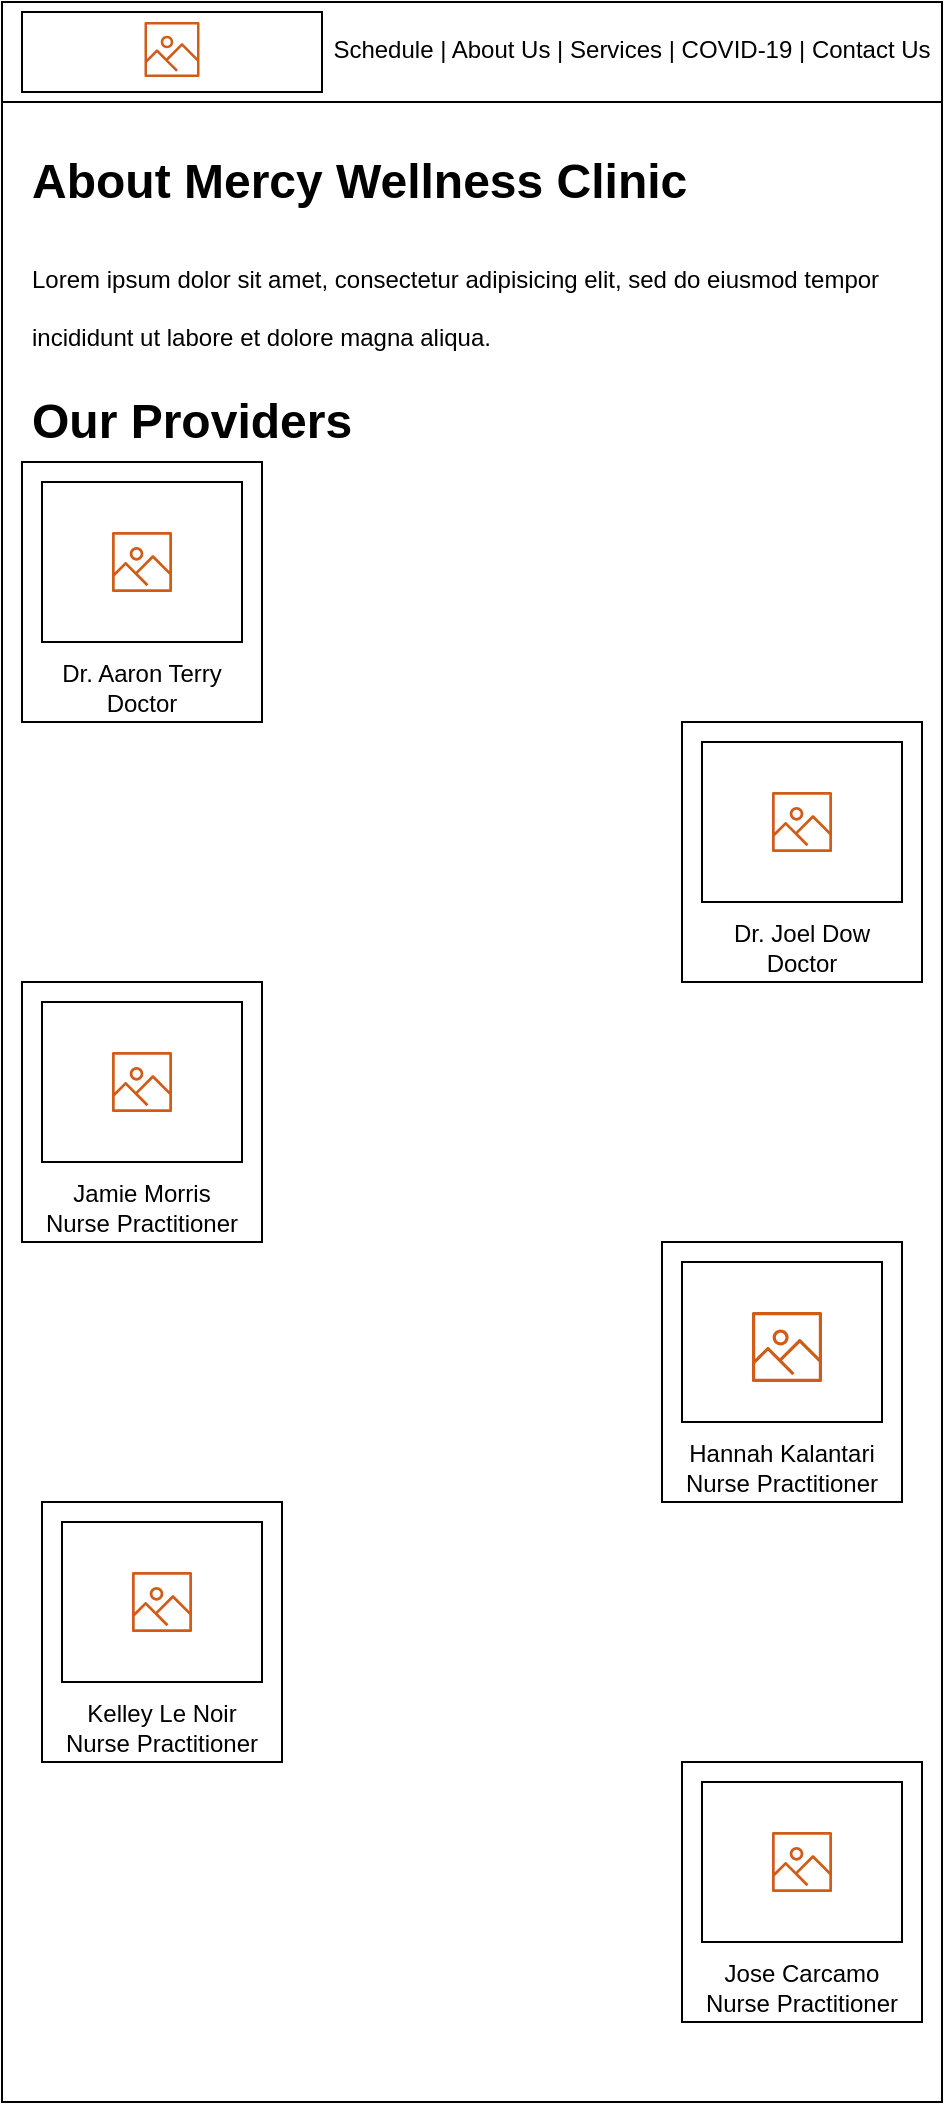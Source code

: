 <mxfile version="14.4.4" type="device" pages="2"><diagram id="yM71tThT_HeupwQOZ_Hy" name="Page-1"><mxGraphModel dx="533" dy="682" grid="1" gridSize="10" guides="1" tooltips="1" connect="1" arrows="1" fold="1" page="1" pageScale="1" pageWidth="850" pageHeight="1100" math="0" shadow="0"><root><mxCell id="0"/><mxCell id="1" parent="0"/><mxCell id="EXhf3YGbJ_u0CCIYD40b-1" value="" style="rounded=0;whiteSpace=wrap;html=1;" vertex="1" parent="1"><mxGeometry x="40" y="40" width="470" height="1050" as="geometry"/></mxCell><mxCell id="EXhf3YGbJ_u0CCIYD40b-2" value="" style="rounded=0;whiteSpace=wrap;html=1;" vertex="1" parent="1"><mxGeometry x="40" y="40" width="470" height="50" as="geometry"/></mxCell><mxCell id="EXhf3YGbJ_u0CCIYD40b-3" value="" style="rounded=0;whiteSpace=wrap;html=1;" vertex="1" parent="1"><mxGeometry x="50" y="45" width="150" height="40" as="geometry"/></mxCell><mxCell id="EXhf3YGbJ_u0CCIYD40b-5" value="" style="outlineConnect=0;fontColor=#232F3E;gradientColor=none;fillColor=#D05C17;strokeColor=none;dashed=0;verticalLabelPosition=bottom;verticalAlign=top;align=center;html=1;fontSize=12;fontStyle=0;aspect=fixed;pointerEvents=1;shape=mxgraph.aws4.container_registry_image;" vertex="1" parent="1"><mxGeometry x="111.25" y="50" width="27.5" height="27.5" as="geometry"/></mxCell><mxCell id="EXhf3YGbJ_u0CCIYD40b-6" value="Schedule | About Us | Services | COVID-19 | Contact Us" style="text;html=1;strokeColor=none;fillColor=none;align=center;verticalAlign=middle;whiteSpace=wrap;rounded=0;" vertex="1" parent="1"><mxGeometry x="200" y="50" width="310" height="28.75" as="geometry"/></mxCell><mxCell id="EXhf3YGbJ_u0CCIYD40b-7" value="&lt;h1&gt;&lt;span&gt;About Mercy Wellness Clinic&lt;/span&gt;&lt;/h1&gt;&lt;h1&gt;&lt;span style=&quot;font-size: 12px ; font-weight: normal&quot;&gt;Lorem ipsum dolor sit amet, consectetur adipisicing elit, sed do eiusmod tempor incididunt ut labore et dolore magna aliqua.&lt;/span&gt;&lt;br&gt;&lt;/h1&gt;" style="text;html=1;strokeColor=none;fillColor=none;spacing=5;spacingTop=-20;whiteSpace=wrap;overflow=hidden;rounded=0;" vertex="1" parent="1"><mxGeometry x="50" y="110" width="450" height="120" as="geometry"/></mxCell><mxCell id="EXhf3YGbJ_u0CCIYD40b-10" value="&lt;h1&gt;Our Providers&lt;/h1&gt;" style="text;html=1;strokeColor=none;fillColor=none;spacing=5;spacingTop=-20;whiteSpace=wrap;overflow=hidden;rounded=0;" vertex="1" parent="1"><mxGeometry x="50" y="230" width="170" height="50" as="geometry"/></mxCell><mxCell id="EXhf3YGbJ_u0CCIYD40b-11" value="" style="rounded=0;whiteSpace=wrap;html=1;" vertex="1" parent="1"><mxGeometry x="50" y="270" width="120" height="130" as="geometry"/></mxCell><mxCell id="EXhf3YGbJ_u0CCIYD40b-12" value="" style="rounded=0;whiteSpace=wrap;html=1;" vertex="1" parent="1"><mxGeometry x="60" y="280" width="100" height="80" as="geometry"/></mxCell><mxCell id="EXhf3YGbJ_u0CCIYD40b-13" value="" style="outlineConnect=0;fontColor=#232F3E;gradientColor=none;fillColor=#D05C17;strokeColor=none;dashed=0;verticalLabelPosition=bottom;verticalAlign=top;align=center;html=1;fontSize=12;fontStyle=0;aspect=fixed;pointerEvents=1;shape=mxgraph.aws4.container_registry_image;" vertex="1" parent="1"><mxGeometry x="95" y="305" width="30" height="30" as="geometry"/></mxCell><mxCell id="EXhf3YGbJ_u0CCIYD40b-14" value="Dr. Aaron Terry&lt;br&gt;Doctor" style="text;html=1;strokeColor=none;fillColor=none;align=center;verticalAlign=middle;whiteSpace=wrap;rounded=0;" vertex="1" parent="1"><mxGeometry x="60" y="365" width="100" height="35" as="geometry"/></mxCell><mxCell id="EXhf3YGbJ_u0CCIYD40b-15" value="" style="rounded=0;whiteSpace=wrap;html=1;" vertex="1" parent="1"><mxGeometry x="380" y="400" width="120" height="130" as="geometry"/></mxCell><mxCell id="EXhf3YGbJ_u0CCIYD40b-16" value="" style="rounded=0;whiteSpace=wrap;html=1;" vertex="1" parent="1"><mxGeometry x="390" y="410" width="100" height="80" as="geometry"/></mxCell><mxCell id="EXhf3YGbJ_u0CCIYD40b-17" value="" style="outlineConnect=0;fontColor=#232F3E;gradientColor=none;fillColor=#D05C17;strokeColor=none;dashed=0;verticalLabelPosition=bottom;verticalAlign=top;align=center;html=1;fontSize=12;fontStyle=0;aspect=fixed;pointerEvents=1;shape=mxgraph.aws4.container_registry_image;" vertex="1" parent="1"><mxGeometry x="425" y="435" width="30" height="30" as="geometry"/></mxCell><mxCell id="EXhf3YGbJ_u0CCIYD40b-18" value="Dr. Joel Dow&lt;br&gt;Doctor" style="text;html=1;strokeColor=none;fillColor=none;align=center;verticalAlign=middle;whiteSpace=wrap;rounded=0;" vertex="1" parent="1"><mxGeometry x="390" y="495" width="100" height="35" as="geometry"/></mxCell><mxCell id="EXhf3YGbJ_u0CCIYD40b-19" value="" style="rounded=0;whiteSpace=wrap;html=1;" vertex="1" parent="1"><mxGeometry x="50" y="530" width="120" height="130" as="geometry"/></mxCell><mxCell id="EXhf3YGbJ_u0CCIYD40b-20" value="" style="rounded=0;whiteSpace=wrap;html=1;" vertex="1" parent="1"><mxGeometry x="60" y="540" width="100" height="80" as="geometry"/></mxCell><mxCell id="EXhf3YGbJ_u0CCIYD40b-21" value="" style="outlineConnect=0;fontColor=#232F3E;gradientColor=none;fillColor=#D05C17;strokeColor=none;dashed=0;verticalLabelPosition=bottom;verticalAlign=top;align=center;html=1;fontSize=12;fontStyle=0;aspect=fixed;pointerEvents=1;shape=mxgraph.aws4.container_registry_image;" vertex="1" parent="1"><mxGeometry x="95" y="565" width="30" height="30" as="geometry"/></mxCell><mxCell id="EXhf3YGbJ_u0CCIYD40b-22" value="Jamie Morris&lt;br&gt;Nurse Practitioner" style="text;html=1;strokeColor=none;fillColor=none;align=center;verticalAlign=middle;whiteSpace=wrap;rounded=0;" vertex="1" parent="1"><mxGeometry x="60" y="625" width="100" height="35" as="geometry"/></mxCell><mxCell id="EXhf3YGbJ_u0CCIYD40b-23" value="" style="rounded=0;whiteSpace=wrap;html=1;" vertex="1" parent="1"><mxGeometry x="370" y="660" width="120" height="130" as="geometry"/></mxCell><mxCell id="EXhf3YGbJ_u0CCIYD40b-24" value="" style="rounded=0;whiteSpace=wrap;html=1;" vertex="1" parent="1"><mxGeometry x="380" y="670" width="100" height="80" as="geometry"/></mxCell><mxCell id="EXhf3YGbJ_u0CCIYD40b-25" value="" style="outlineConnect=0;fontColor=#232F3E;gradientColor=none;fillColor=#D05C17;strokeColor=none;dashed=0;verticalLabelPosition=bottom;verticalAlign=top;align=center;html=1;fontSize=12;fontStyle=0;aspect=fixed;pointerEvents=1;shape=mxgraph.aws4.container_registry_image;" vertex="1" parent="1"><mxGeometry x="415" y="695" width="35" height="35" as="geometry"/></mxCell><mxCell id="EXhf3YGbJ_u0CCIYD40b-26" value="Hannah Kalantari&lt;br&gt;Nurse Practitioner" style="text;html=1;strokeColor=none;fillColor=none;align=center;verticalAlign=middle;whiteSpace=wrap;rounded=0;" vertex="1" parent="1"><mxGeometry x="380" y="755" width="100" height="35" as="geometry"/></mxCell><mxCell id="EXhf3YGbJ_u0CCIYD40b-27" value="" style="rounded=0;whiteSpace=wrap;html=1;" vertex="1" parent="1"><mxGeometry x="60" y="790" width="120" height="130" as="geometry"/></mxCell><mxCell id="EXhf3YGbJ_u0CCIYD40b-28" value="" style="rounded=0;whiteSpace=wrap;html=1;" vertex="1" parent="1"><mxGeometry x="70" y="800" width="100" height="80" as="geometry"/></mxCell><mxCell id="EXhf3YGbJ_u0CCIYD40b-29" value="" style="outlineConnect=0;fontColor=#232F3E;gradientColor=none;fillColor=#D05C17;strokeColor=none;dashed=0;verticalLabelPosition=bottom;verticalAlign=top;align=center;html=1;fontSize=12;fontStyle=0;aspect=fixed;pointerEvents=1;shape=mxgraph.aws4.container_registry_image;" vertex="1" parent="1"><mxGeometry x="105" y="825" width="30" height="30" as="geometry"/></mxCell><mxCell id="EXhf3YGbJ_u0CCIYD40b-30" value="Kelley Le Noir&lt;br&gt;Nurse Practitioner" style="text;html=1;strokeColor=none;fillColor=none;align=center;verticalAlign=middle;whiteSpace=wrap;rounded=0;" vertex="1" parent="1"><mxGeometry x="70" y="885" width="100" height="35" as="geometry"/></mxCell><mxCell id="EXhf3YGbJ_u0CCIYD40b-31" value="" style="rounded=0;whiteSpace=wrap;html=1;" vertex="1" parent="1"><mxGeometry x="380" y="920" width="120" height="130" as="geometry"/></mxCell><mxCell id="EXhf3YGbJ_u0CCIYD40b-32" value="" style="rounded=0;whiteSpace=wrap;html=1;" vertex="1" parent="1"><mxGeometry x="390" y="930" width="100" height="80" as="geometry"/></mxCell><mxCell id="EXhf3YGbJ_u0CCIYD40b-33" value="" style="outlineConnect=0;fontColor=#232F3E;gradientColor=none;fillColor=#D05C17;strokeColor=none;dashed=0;verticalLabelPosition=bottom;verticalAlign=top;align=center;html=1;fontSize=12;fontStyle=0;aspect=fixed;pointerEvents=1;shape=mxgraph.aws4.container_registry_image;" vertex="1" parent="1"><mxGeometry x="425" y="955" width="30" height="30" as="geometry"/></mxCell><mxCell id="EXhf3YGbJ_u0CCIYD40b-35" value="Jose Carcamo&lt;br&gt;Nurse Practitioner" style="text;html=1;strokeColor=none;fillColor=none;align=center;verticalAlign=middle;whiteSpace=wrap;rounded=0;" vertex="1" parent="1"><mxGeometry x="390" y="1015" width="100" height="35" as="geometry"/></mxCell></root></mxGraphModel></diagram><diagram id="yOG63mnB5fhhKVCPoqWr" name="Page-2"><mxGraphModel dx="533" dy="682" grid="1" gridSize="10" guides="1" tooltips="1" connect="1" arrows="1" fold="1" page="1" pageScale="1" pageWidth="850" pageHeight="1100" math="0" shadow="0"><root><mxCell id="13P1i0NkcmLvzQP7Ry0o-0"/><mxCell id="13P1i0NkcmLvzQP7Ry0o-1" parent="13P1i0NkcmLvzQP7Ry0o-0"/><mxCell id="13P1i0NkcmLvzQP7Ry0o-2" value="" style="rounded=0;whiteSpace=wrap;html=1;" vertex="1" parent="13P1i0NkcmLvzQP7Ry0o-1"><mxGeometry x="40" y="40" width="470" height="350" as="geometry"/></mxCell><mxCell id="Tl04MzxXmV_BjM2rDg_K-0" value="" style="rounded=0;whiteSpace=wrap;html=1;" vertex="1" parent="13P1i0NkcmLvzQP7Ry0o-1"><mxGeometry x="50" y="50" width="120" height="130" as="geometry"/></mxCell><mxCell id="Tl04MzxXmV_BjM2rDg_K-1" value="" style="rounded=0;whiteSpace=wrap;html=1;" vertex="1" parent="13P1i0NkcmLvzQP7Ry0o-1"><mxGeometry x="60" y="60" width="100" height="80" as="geometry"/></mxCell><mxCell id="Tl04MzxXmV_BjM2rDg_K-2" value="" style="outlineConnect=0;fontColor=#232F3E;gradientColor=none;fillColor=#D05C17;strokeColor=none;dashed=0;verticalLabelPosition=bottom;verticalAlign=top;align=center;html=1;fontSize=12;fontStyle=0;aspect=fixed;pointerEvents=1;shape=mxgraph.aws4.container_registry_image;" vertex="1" parent="13P1i0NkcmLvzQP7Ry0o-1"><mxGeometry x="95" y="85" width="30" height="30" as="geometry"/></mxCell><mxCell id="Tl04MzxXmV_BjM2rDg_K-3" value="Brad Miller&lt;br&gt;Physicians Assistant" style="text;html=1;strokeColor=none;fillColor=none;align=center;verticalAlign=middle;whiteSpace=wrap;rounded=0;" vertex="1" parent="13P1i0NkcmLvzQP7Ry0o-1"><mxGeometry x="50" y="145" width="120" height="35" as="geometry"/></mxCell><mxCell id="DOPxJLwW6mf_xhfPde5V-0" value="" style="rounded=0;whiteSpace=wrap;html=1;" vertex="1" parent="13P1i0NkcmLvzQP7Ry0o-1"><mxGeometry x="380" y="180" width="120" height="130" as="geometry"/></mxCell><mxCell id="DOPxJLwW6mf_xhfPde5V-1" value="" style="rounded=0;whiteSpace=wrap;html=1;" vertex="1" parent="13P1i0NkcmLvzQP7Ry0o-1"><mxGeometry x="390" y="190" width="100" height="80" as="geometry"/></mxCell><mxCell id="DOPxJLwW6mf_xhfPde5V-2" value="" style="outlineConnect=0;fontColor=#232F3E;gradientColor=none;fillColor=#D05C17;strokeColor=none;dashed=0;verticalLabelPosition=bottom;verticalAlign=top;align=center;html=1;fontSize=12;fontStyle=0;aspect=fixed;pointerEvents=1;shape=mxgraph.aws4.container_registry_image;" vertex="1" parent="13P1i0NkcmLvzQP7Ry0o-1"><mxGeometry x="425" y="215" width="30" height="30" as="geometry"/></mxCell><mxCell id="DOPxJLwW6mf_xhfPde5V-3" value="Michelle Martinez&lt;br&gt;Nurse Practitioner" style="text;html=1;strokeColor=none;fillColor=none;align=center;verticalAlign=middle;whiteSpace=wrap;rounded=0;" vertex="1" parent="13P1i0NkcmLvzQP7Ry0o-1"><mxGeometry x="380" y="275" width="120" height="35" as="geometry"/></mxCell><mxCell id="hgMwx4KPjIszzt6UTvU--0" value="" style="rounded=0;whiteSpace=wrap;html=1;" vertex="1" parent="13P1i0NkcmLvzQP7Ry0o-1"><mxGeometry x="40" y="350" width="470" height="40" as="geometry"/></mxCell><mxCell id="hgMwx4KPjIszzt6UTvU--1" value="Copyright" style="text;html=1;strokeColor=none;fillColor=none;align=center;verticalAlign=middle;whiteSpace=wrap;rounded=0;" vertex="1" parent="13P1i0NkcmLvzQP7Ry0o-1"><mxGeometry x="50" y="360" width="90" height="20" as="geometry"/></mxCell><mxCell id="hgMwx4KPjIszzt6UTvU--2" value="Style Guide | Wireframes" style="text;html=1;strokeColor=none;fillColor=none;align=center;verticalAlign=middle;whiteSpace=wrap;rounded=0;" vertex="1" parent="13P1i0NkcmLvzQP7Ry0o-1"><mxGeometry x="340" y="360" width="150" height="20" as="geometry"/></mxCell></root></mxGraphModel></diagram></mxfile>